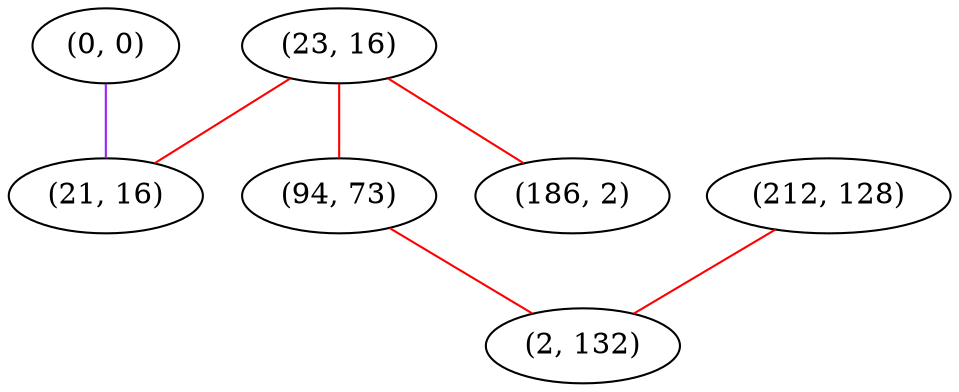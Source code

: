 graph "" {
"(0, 0)";
"(23, 16)";
"(94, 73)";
"(186, 2)";
"(21, 16)";
"(212, 128)";
"(2, 132)";
"(0, 0)" -- "(21, 16)"  [color=purple, key=0, weight=4];
"(23, 16)" -- "(94, 73)"  [color=red, key=0, weight=1];
"(23, 16)" -- "(21, 16)"  [color=red, key=0, weight=1];
"(23, 16)" -- "(186, 2)"  [color=red, key=0, weight=1];
"(94, 73)" -- "(2, 132)"  [color=red, key=0, weight=1];
"(212, 128)" -- "(2, 132)"  [color=red, key=0, weight=1];
}
